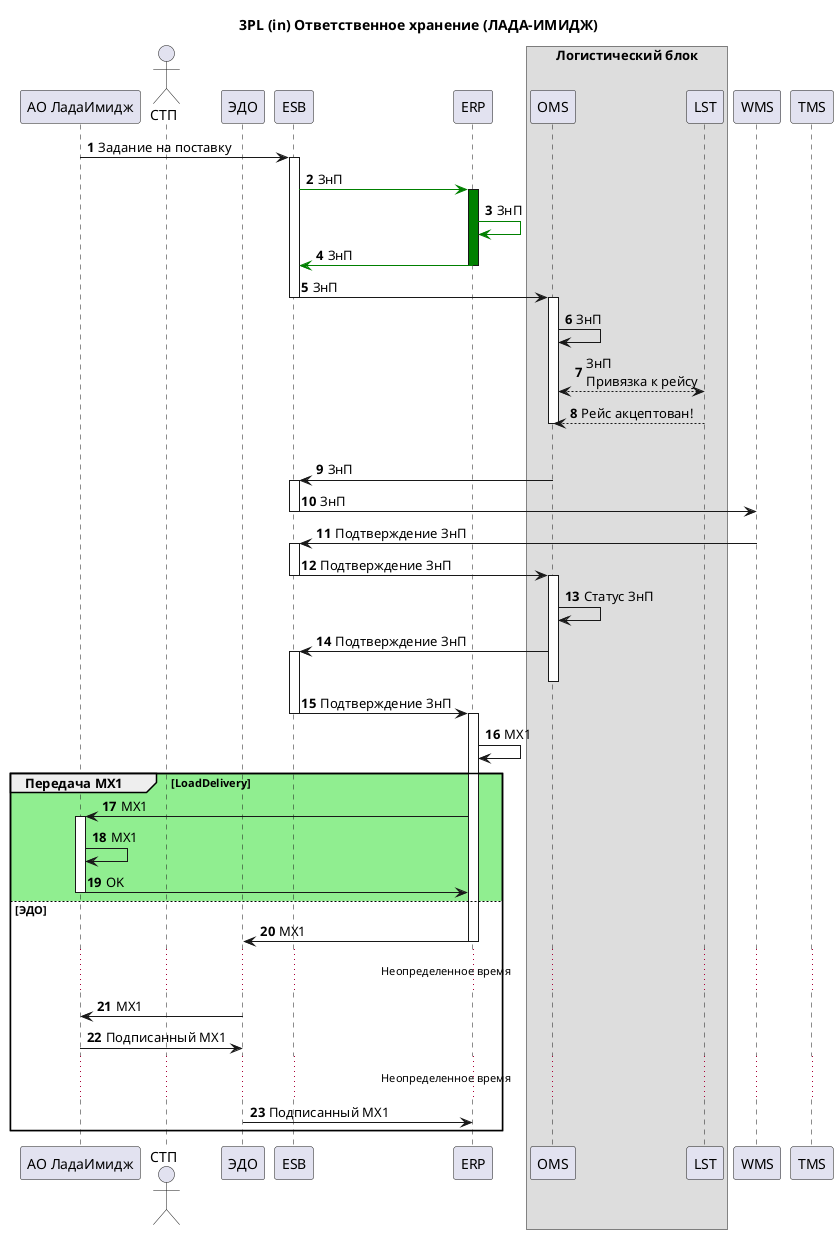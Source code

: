 @startuml
'Обсуждение 20/05/2022

autonumber

title "3PL (in) Ответственное хранение (ЛАДА-ИМИДЖ)"
'skinparam BoxPadding 10
'skinparam ParticipantPadding 20
'Схема описывает взаимодействие по процессу ответственного хранения АО ЛадаИмидж'

participant "АО ЛадаИмидж" as 3PL

actor СТП
participant ЭДО as EDO
participant ESB
participant ERP


box "Логистический блок"
participant OMS
participant LST
end box
participant WMS
participant TMS


3PL->ESB: Задание на поставку
activate ESB
    ESB-[#Green]>ERP:ЗнП
        activate ERP #Green
            ERP-[#Green]>ERP:ЗнП
            ERP-[#Green]>ESB:ЗнП
        deactivate ERP
    ESB->OMS: ЗнП
deactivate ESB

activate OMS
    
    OMS->OMS:ЗнП
    OMS <--> LST: ЗнП \nПривязка к рейсу
    'Фактическое прибытие машины, условие: либо акцептуем рейс, либо удаляем ЗнП и ждём выгрузки корректного в случае ошибок. ААА
    LST --> OMS: Рейс акцептован!
    'note over LST: Расписать как будет привязываться рейс
    'Нарисовать привязку к рейсу как в отгрузке. - КЕА
deactivate OMS

|||

OMS->ESB:ЗнП
activate ESB
    ESB->WMS: ЗнП
deactivate ESB

WMS->ESB:Подтверждение ЗнП
activate ESB
    ESB->OMS:Подтверждение ЗнП
deactivate ESB
    activate OMS
        OMS ->OMS:Статус ЗнП
        OMS ->ESB:Подтверждение ЗнП
        activate ESB
    deactivate OMS
        ESB->ERP:Подтверждение ЗнП
            
        deactivate ESB    
            activate ERP
        
                ERP->ERP: МХ1
                group #Lightgreen Передача MX1 [LoadDelivery] 
                                      
                    ERP->3PL:МХ1
                    activate 3PL
                         3PL->3PL:MX1
                        
                        3PL->ERP:OK
                    deactivate 3PL
                else #White ЭДО
                    {Начало} ERP->EDO:MX1
                    
             deactivate ERP
                    ...Неопределенное время...       
                    EDO->3PL:MX1
                    3PL->EDO:Подписанный MX1
                    ...Неопределенное время...
                    {Конец} EDO->ERP:Подписанный MX1
                    {Начало} <-> {Конец}: Неопределённое время!
                end
            
@enduml